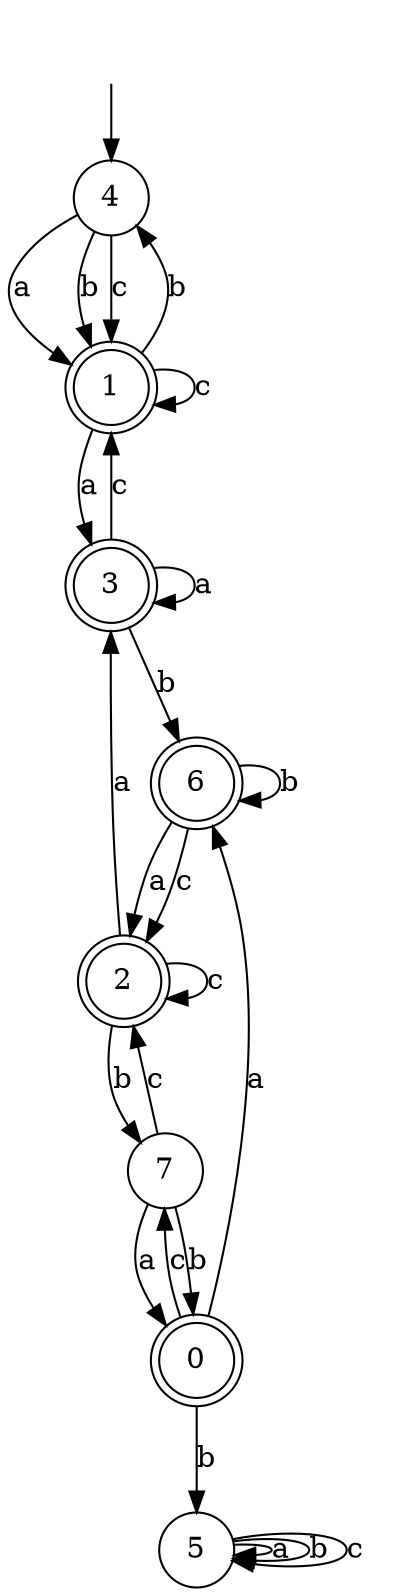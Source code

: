 digraph g {
__start [label=""shape=none]
	4[shape="circle" label="4"]
	0[shape="doublecircle" label="0"]
	1[shape="doublecircle" label="1"]
	2[shape="doublecircle" label="2"]
	3[shape="doublecircle" label="3"]
	5[shape="circle" label="5"]
	6[shape="doublecircle" label="6"]
	7[shape="circle" label="7"]

__start -> 4
	0 -> 6 [label="a"]
	0 -> 5 [label="b"]
	0 -> 7 [label="c"]
	1 -> 3 [label="a"]
	1 -> 4 [label="b"]
	1 -> 1 [label="c"]
	2 -> 3 [label="a"]
	2 -> 7 [label="b"]
	2 -> 2 [label="c"]
	3 -> 3 [label="a"]
	3 -> 6 [label="b"]
	3 -> 1 [label="c"]
	4 -> 1 [label="a"]
	4 -> 1 [label="b"]
	4 -> 1 [label="c"]
	5 -> 5 [label="a"]
	5 -> 5 [label="b"]
	5 -> 5 [label="c"]
	6 -> 2 [label="a"]
	6 -> 6 [label="b"]
	6 -> 2 [label="c"]
	7 -> 0 [label="a"]
	7 -> 0 [label="b"]
	7 -> 2 [label="c"]
}
